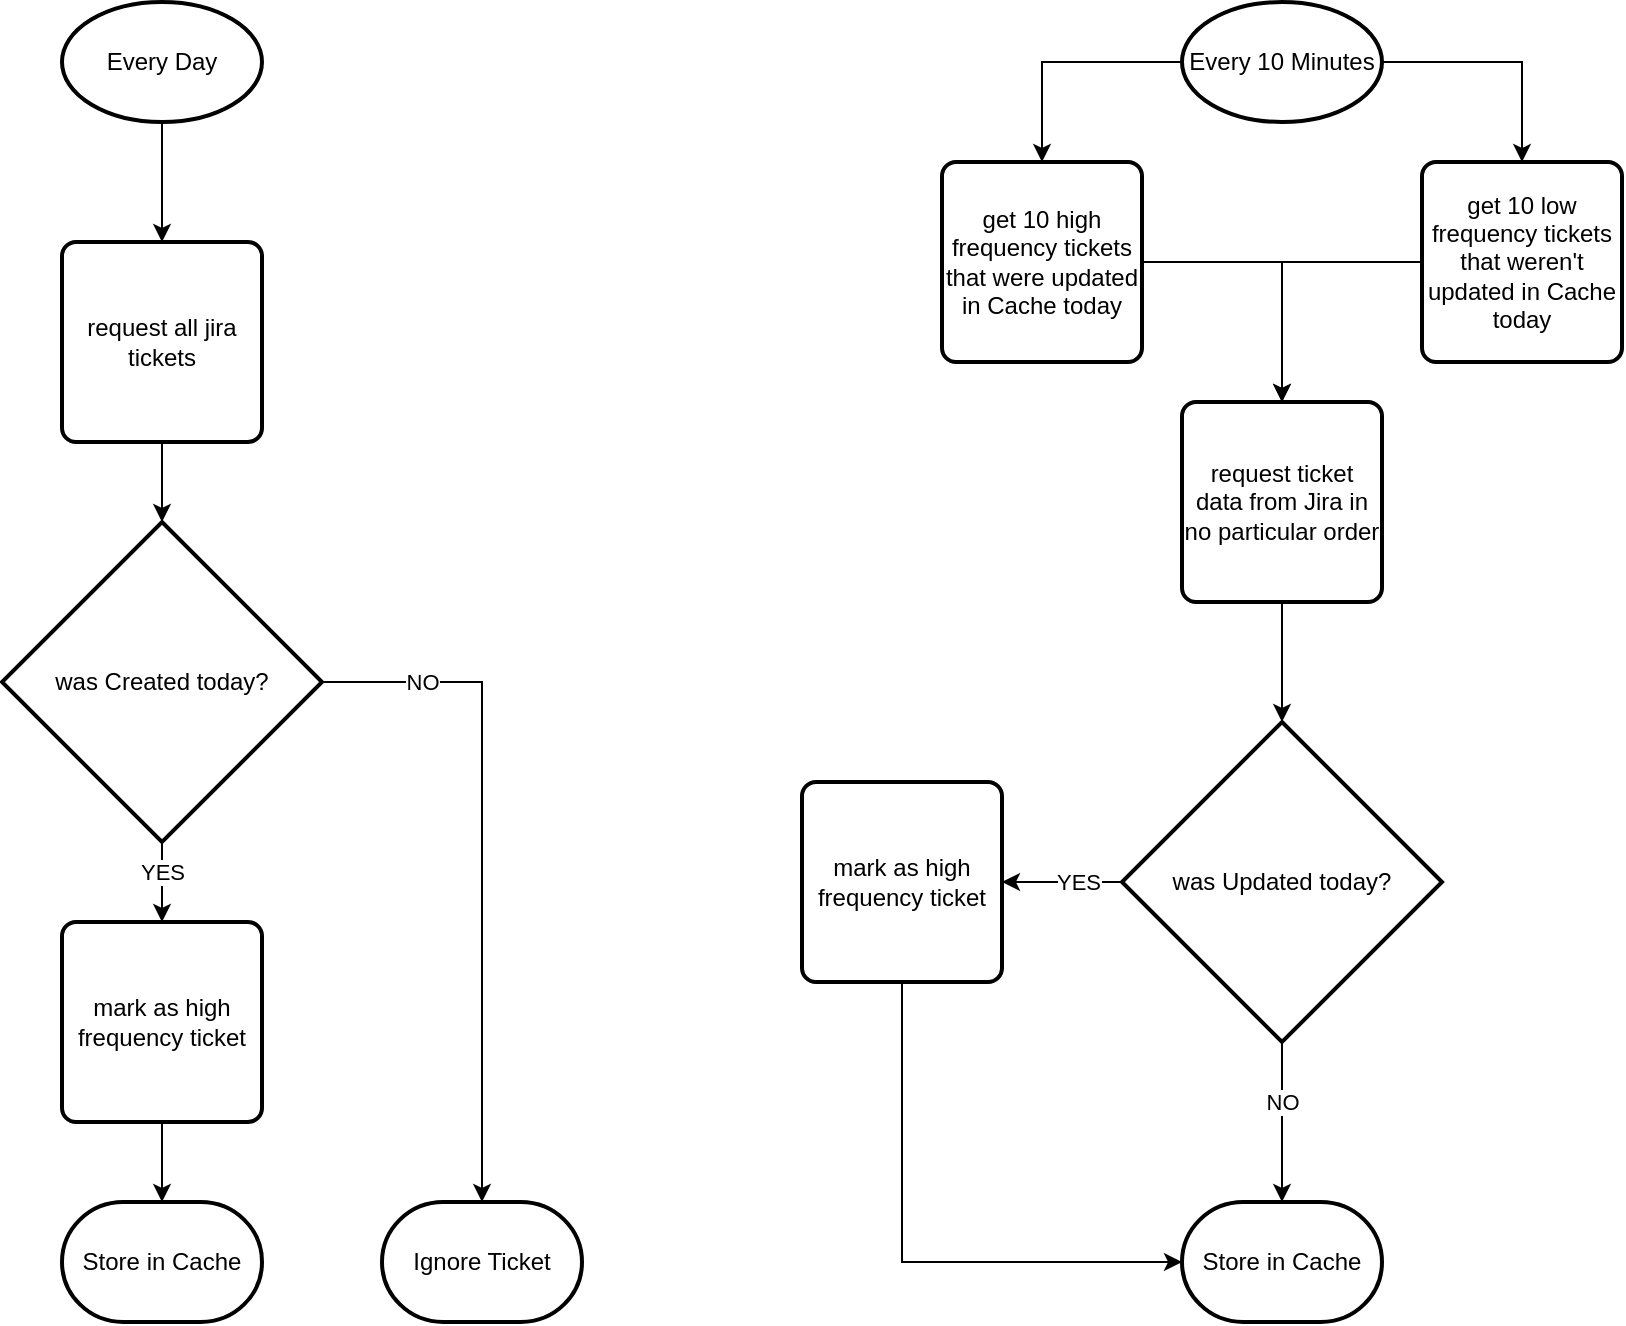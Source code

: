 <mxfile version="14.1.8" type="device"><diagram id="4WmE_VDwTk3QN7GwAOfj" name="Seite-1"><mxGraphModel dx="1408" dy="808" grid="1" gridSize="10" guides="1" tooltips="1" connect="1" arrows="1" fold="1" page="1" pageScale="1" pageWidth="1169" pageHeight="827" math="0" shadow="0"><root><mxCell id="0"/><mxCell id="1" parent="0"/><mxCell id="8euUN7qSAlMMbmapX6g2-4" style="edgeStyle=orthogonalEdgeStyle;rounded=0;orthogonalLoop=1;jettySize=auto;html=1;entryX=0.5;entryY=0;entryDx=0;entryDy=0;" edge="1" parent="1" source="8euUN7qSAlMMbmapX6g2-1" target="8euUN7qSAlMMbmapX6g2-2"><mxGeometry relative="1" as="geometry"/></mxCell><mxCell id="8euUN7qSAlMMbmapX6g2-1" value="Every 10 Minutes" style="strokeWidth=2;html=1;shape=mxgraph.flowchart.start_1;whiteSpace=wrap;" vertex="1" parent="1"><mxGeometry x="830" y="40" width="100" height="60" as="geometry"/></mxCell><mxCell id="8euUN7qSAlMMbmapX6g2-5" style="edgeStyle=orthogonalEdgeStyle;rounded=0;orthogonalLoop=1;jettySize=auto;html=1;entryX=0.5;entryY=0;entryDx=0;entryDy=0;exitX=1;exitY=0.5;exitDx=0;exitDy=0;exitPerimeter=0;" edge="1" parent="1" source="8euUN7qSAlMMbmapX6g2-1" target="8euUN7qSAlMMbmapX6g2-3"><mxGeometry relative="1" as="geometry"/></mxCell><mxCell id="8euUN7qSAlMMbmapX6g2-18" style="edgeStyle=orthogonalEdgeStyle;rounded=0;orthogonalLoop=1;jettySize=auto;html=1;entryX=0.5;entryY=0;entryDx=0;entryDy=0;" edge="1" parent="1" source="8euUN7qSAlMMbmapX6g2-2" target="8euUN7qSAlMMbmapX6g2-15"><mxGeometry relative="1" as="geometry"/></mxCell><mxCell id="8euUN7qSAlMMbmapX6g2-2" value="get 10 high frequency tickets that were updated in Cache today" style="rounded=1;whiteSpace=wrap;html=1;absoluteArcSize=1;arcSize=14;strokeWidth=2;" vertex="1" parent="1"><mxGeometry x="710" y="120" width="100" height="100" as="geometry"/></mxCell><mxCell id="8euUN7qSAlMMbmapX6g2-3" value="get 10 low frequency tickets that weren't updated in Cache today" style="rounded=1;whiteSpace=wrap;html=1;absoluteArcSize=1;arcSize=14;strokeWidth=2;" vertex="1" parent="1"><mxGeometry x="950" y="120" width="100" height="100" as="geometry"/></mxCell><mxCell id="8euUN7qSAlMMbmapX6g2-10" style="edgeStyle=orthogonalEdgeStyle;rounded=0;orthogonalLoop=1;jettySize=auto;html=1;entryX=1;entryY=0.5;entryDx=0;entryDy=0;" edge="1" parent="1" source="8euUN7qSAlMMbmapX6g2-6" target="8euUN7qSAlMMbmapX6g2-9"><mxGeometry relative="1" as="geometry"/></mxCell><mxCell id="8euUN7qSAlMMbmapX6g2-11" value="YES" style="edgeLabel;html=1;align=center;verticalAlign=middle;resizable=0;points=[];" vertex="1" connectable="0" parent="8euUN7qSAlMMbmapX6g2-10"><mxGeometry x="-0.244" relative="1" as="geometry"><mxPoint as="offset"/></mxGeometry></mxCell><mxCell id="8euUN7qSAlMMbmapX6g2-46" style="edgeStyle=orthogonalEdgeStyle;rounded=0;orthogonalLoop=1;jettySize=auto;html=1;entryX=0.5;entryY=0;entryDx=0;entryDy=0;entryPerimeter=0;" edge="1" parent="1" source="8euUN7qSAlMMbmapX6g2-6" target="8euUN7qSAlMMbmapX6g2-20"><mxGeometry relative="1" as="geometry"/></mxCell><mxCell id="8euUN7qSAlMMbmapX6g2-47" value="NO" style="edgeLabel;html=1;align=center;verticalAlign=middle;resizable=0;points=[];" vertex="1" connectable="0" parent="8euUN7qSAlMMbmapX6g2-46"><mxGeometry x="-0.25" y="1" relative="1" as="geometry"><mxPoint x="-1" as="offset"/></mxGeometry></mxCell><mxCell id="8euUN7qSAlMMbmapX6g2-6" value="was Updated today?" style="strokeWidth=2;html=1;shape=mxgraph.flowchart.decision;whiteSpace=wrap;" vertex="1" parent="1"><mxGeometry x="800" y="400" width="160" height="160" as="geometry"/></mxCell><mxCell id="8euUN7qSAlMMbmapX6g2-21" style="edgeStyle=orthogonalEdgeStyle;rounded=0;orthogonalLoop=1;jettySize=auto;html=1;entryX=0;entryY=0.5;entryDx=0;entryDy=0;entryPerimeter=0;exitX=0.5;exitY=1;exitDx=0;exitDy=0;" edge="1" parent="1" source="8euUN7qSAlMMbmapX6g2-9" target="8euUN7qSAlMMbmapX6g2-20"><mxGeometry relative="1" as="geometry"/></mxCell><mxCell id="8euUN7qSAlMMbmapX6g2-9" value="mark as high frequency ticket" style="rounded=1;whiteSpace=wrap;html=1;absoluteArcSize=1;arcSize=14;strokeWidth=2;" vertex="1" parent="1"><mxGeometry x="640" y="430" width="100" height="100" as="geometry"/></mxCell><mxCell id="8euUN7qSAlMMbmapX6g2-19" style="edgeStyle=orthogonalEdgeStyle;rounded=0;orthogonalLoop=1;jettySize=auto;html=1;entryX=0.5;entryY=0;entryDx=0;entryDy=0;entryPerimeter=0;" edge="1" parent="1" source="8euUN7qSAlMMbmapX6g2-15" target="8euUN7qSAlMMbmapX6g2-6"><mxGeometry relative="1" as="geometry"/></mxCell><mxCell id="8euUN7qSAlMMbmapX6g2-15" value="request ticket data from Jira in no particular order" style="rounded=1;whiteSpace=wrap;html=1;absoluteArcSize=1;arcSize=14;strokeWidth=2;" vertex="1" parent="1"><mxGeometry x="830" y="240" width="100" height="100" as="geometry"/></mxCell><mxCell id="8euUN7qSAlMMbmapX6g2-17" style="edgeStyle=orthogonalEdgeStyle;rounded=0;orthogonalLoop=1;jettySize=auto;html=1;entryX=0.5;entryY=0;entryDx=0;entryDy=0;entryPerimeter=0;exitX=0;exitY=0.5;exitDx=0;exitDy=0;" edge="1" parent="1" source="8euUN7qSAlMMbmapX6g2-3" target="8euUN7qSAlMMbmapX6g2-15"><mxGeometry relative="1" as="geometry"><mxPoint x="950" y="170" as="sourcePoint"/><mxPoint x="880" y="400" as="targetPoint"/></mxGeometry></mxCell><mxCell id="8euUN7qSAlMMbmapX6g2-20" value="Store in Cache" style="strokeWidth=2;html=1;shape=mxgraph.flowchart.terminator;whiteSpace=wrap;" vertex="1" parent="1"><mxGeometry x="830" y="640" width="100" height="60" as="geometry"/></mxCell><mxCell id="8euUN7qSAlMMbmapX6g2-26" style="edgeStyle=orthogonalEdgeStyle;rounded=0;orthogonalLoop=1;jettySize=auto;html=1;entryX=0.5;entryY=0;entryDx=0;entryDy=0;" edge="1" parent="1" source="8euUN7qSAlMMbmapX6g2-23" target="8euUN7qSAlMMbmapX6g2-25"><mxGeometry relative="1" as="geometry"/></mxCell><mxCell id="8euUN7qSAlMMbmapX6g2-23" value="Every Day" style="strokeWidth=2;html=1;shape=mxgraph.flowchart.start_1;whiteSpace=wrap;" vertex="1" parent="1"><mxGeometry x="270" y="40" width="100" height="60" as="geometry"/></mxCell><mxCell id="8euUN7qSAlMMbmapX6g2-43" style="edgeStyle=orthogonalEdgeStyle;rounded=0;orthogonalLoop=1;jettySize=auto;html=1;entryX=0.5;entryY=0;entryDx=0;entryDy=0;entryPerimeter=0;" edge="1" parent="1" source="8euUN7qSAlMMbmapX6g2-25" target="8euUN7qSAlMMbmapX6g2-39"><mxGeometry relative="1" as="geometry"/></mxCell><mxCell id="8euUN7qSAlMMbmapX6g2-25" value="request all jira tickets" style="rounded=1;whiteSpace=wrap;html=1;absoluteArcSize=1;arcSize=14;strokeWidth=2;" vertex="1" parent="1"><mxGeometry x="270" y="160" width="100" height="100" as="geometry"/></mxCell><mxCell id="8euUN7qSAlMMbmapX6g2-35" style="edgeStyle=orthogonalEdgeStyle;rounded=0;orthogonalLoop=1;jettySize=auto;html=1;entryX=0.5;entryY=0;entryDx=0;entryDy=0;" edge="1" parent="1" source="8euUN7qSAlMMbmapX6g2-39" target="8euUN7qSAlMMbmapX6g2-40"><mxGeometry relative="1" as="geometry"/></mxCell><mxCell id="8euUN7qSAlMMbmapX6g2-36" value="YES" style="edgeLabel;html=1;align=center;verticalAlign=middle;resizable=0;points=[];" vertex="1" connectable="0" parent="8euUN7qSAlMMbmapX6g2-35"><mxGeometry x="-0.244" relative="1" as="geometry"><mxPoint as="offset"/></mxGeometry></mxCell><mxCell id="8euUN7qSAlMMbmapX6g2-37" style="edgeStyle=orthogonalEdgeStyle;rounded=0;orthogonalLoop=1;jettySize=auto;html=1;entryX=0.5;entryY=0;entryDx=0;entryDy=0;entryPerimeter=0;" edge="1" parent="1" source="8euUN7qSAlMMbmapX6g2-39" target="8euUN7qSAlMMbmapX6g2-42"><mxGeometry relative="1" as="geometry"><mxPoint x="460" y="380" as="targetPoint"/></mxGeometry></mxCell><mxCell id="8euUN7qSAlMMbmapX6g2-38" value="NO" style="edgeLabel;html=1;align=center;verticalAlign=middle;resizable=0;points=[];" vertex="1" connectable="0" parent="8euUN7qSAlMMbmapX6g2-37"><mxGeometry x="0.244" y="1" relative="1" as="geometry"><mxPoint x="-31" y="-132" as="offset"/></mxGeometry></mxCell><mxCell id="8euUN7qSAlMMbmapX6g2-39" value="was Created today?" style="strokeWidth=2;html=1;shape=mxgraph.flowchart.decision;whiteSpace=wrap;" vertex="1" parent="1"><mxGeometry x="240" y="300" width="160" height="160" as="geometry"/></mxCell><mxCell id="8euUN7qSAlMMbmapX6g2-45" style="edgeStyle=orthogonalEdgeStyle;rounded=0;orthogonalLoop=1;jettySize=auto;html=1;entryX=0.5;entryY=0;entryDx=0;entryDy=0;entryPerimeter=0;" edge="1" parent="1" source="8euUN7qSAlMMbmapX6g2-40" target="8euUN7qSAlMMbmapX6g2-44"><mxGeometry relative="1" as="geometry"/></mxCell><mxCell id="8euUN7qSAlMMbmapX6g2-40" value="mark as high frequency ticket" style="rounded=1;whiteSpace=wrap;html=1;absoluteArcSize=1;arcSize=14;strokeWidth=2;" vertex="1" parent="1"><mxGeometry x="270" y="500" width="100" height="100" as="geometry"/></mxCell><mxCell id="8euUN7qSAlMMbmapX6g2-42" value="Ignore Ticket" style="strokeWidth=2;html=1;shape=mxgraph.flowchart.terminator;whiteSpace=wrap;" vertex="1" parent="1"><mxGeometry x="430" y="640" width="100" height="60" as="geometry"/></mxCell><mxCell id="8euUN7qSAlMMbmapX6g2-44" value="Store in Cache" style="strokeWidth=2;html=1;shape=mxgraph.flowchart.terminator;whiteSpace=wrap;" vertex="1" parent="1"><mxGeometry x="270" y="640" width="100" height="60" as="geometry"/></mxCell></root></mxGraphModel></diagram></mxfile>